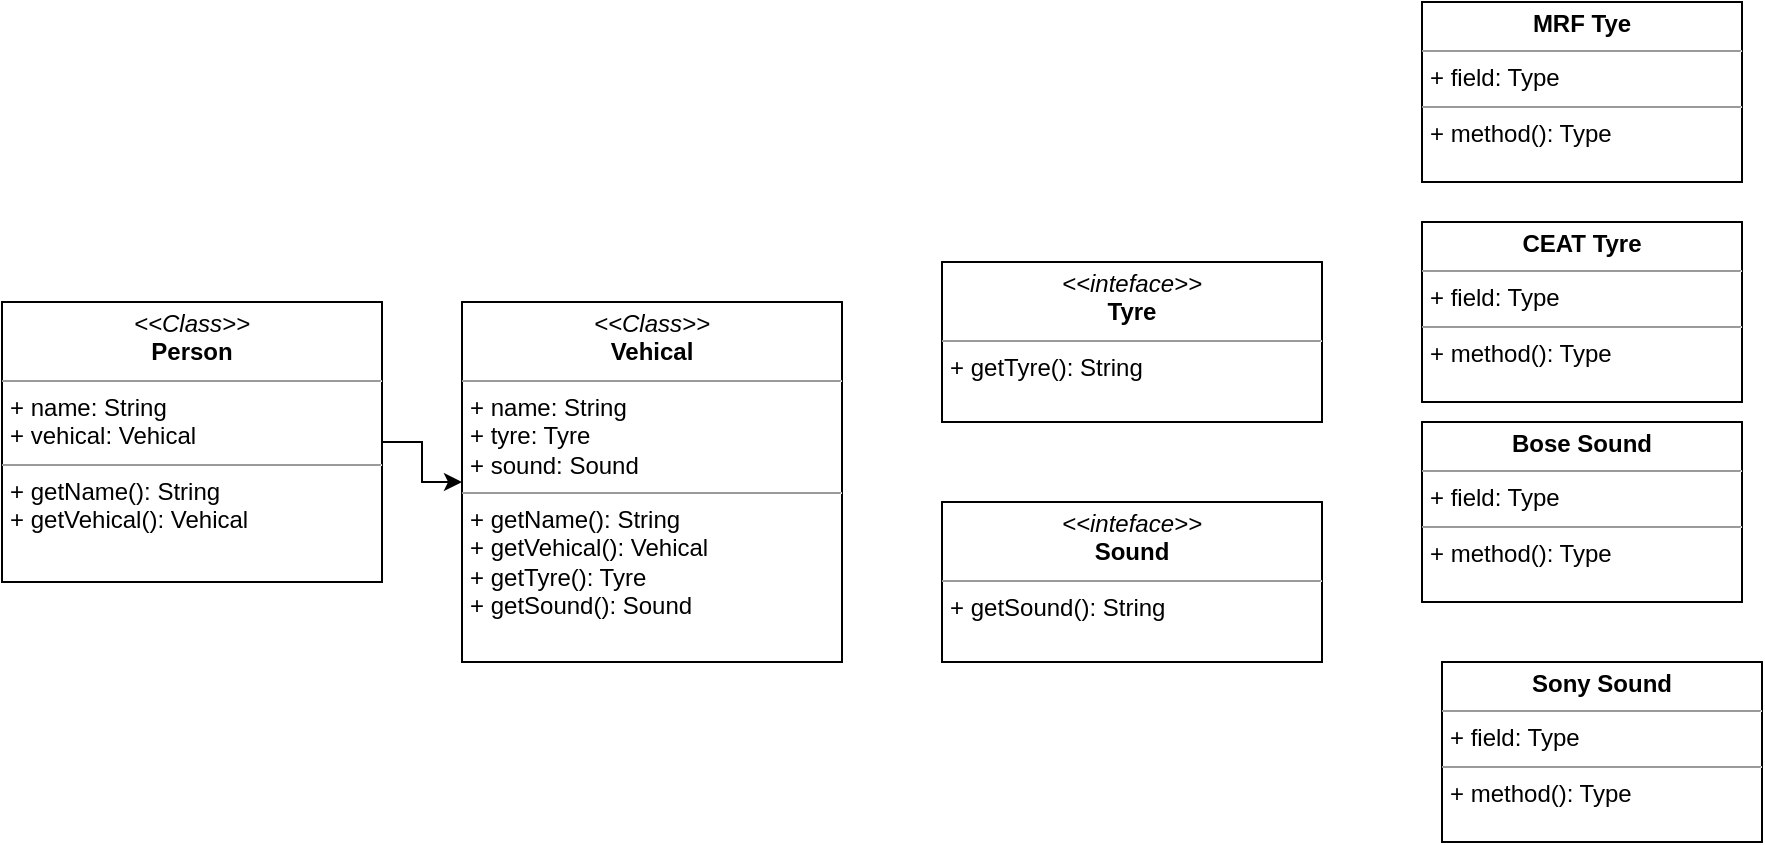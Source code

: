 <mxfile version="20.2.3" type="github" pages="2">
  <diagram id="M56MohQe3gn_tHIKr55m" name="Wrong Approach">
    <mxGraphModel dx="782" dy="474" grid="1" gridSize="10" guides="1" tooltips="1" connect="1" arrows="1" fold="1" page="1" pageScale="1" pageWidth="850" pageHeight="1100" math="0" shadow="0">
      <root>
        <mxCell id="0" />
        <mxCell id="1" parent="0" />
        <mxCell id="rKrlnyCDuzlIE2HxYTNS-6" value="" style="edgeStyle=orthogonalEdgeStyle;rounded=0;orthogonalLoop=1;jettySize=auto;html=1;" edge="1" parent="1" source="rKrlnyCDuzlIE2HxYTNS-1" target="rKrlnyCDuzlIE2HxYTNS-2">
          <mxGeometry relative="1" as="geometry" />
        </mxCell>
        <mxCell id="rKrlnyCDuzlIE2HxYTNS-1" value="&lt;p style=&quot;margin:0px;margin-top:4px;text-align:center;&quot;&gt;&lt;i&gt;&amp;lt;&amp;lt;Class&amp;gt;&amp;gt;&lt;/i&gt;&lt;br&gt;&lt;b&gt;Person&lt;/b&gt;&lt;/p&gt;&lt;hr size=&quot;1&quot;&gt;&lt;p style=&quot;margin:0px;margin-left:4px;&quot;&gt;+ name: String&lt;br&gt;+ vehical: Vehical&lt;/p&gt;&lt;hr size=&quot;1&quot;&gt;&lt;p style=&quot;margin:0px;margin-left:4px;&quot;&gt;+ getName(): String&lt;br&gt;+ getVehical(): Vehical&lt;/p&gt;" style="verticalAlign=top;align=left;overflow=fill;fontSize=12;fontFamily=Helvetica;html=1;" vertex="1" parent="1">
          <mxGeometry x="40" y="180" width="190" height="140" as="geometry" />
        </mxCell>
        <mxCell id="rKrlnyCDuzlIE2HxYTNS-2" value="&lt;p style=&quot;margin:0px;margin-top:4px;text-align:center;&quot;&gt;&lt;i&gt;&amp;lt;&amp;lt;Class&amp;gt;&amp;gt;&lt;/i&gt;&lt;br&gt;&lt;b&gt;Vehical&lt;/b&gt;&lt;/p&gt;&lt;hr size=&quot;1&quot;&gt;&lt;p style=&quot;margin:0px;margin-left:4px;&quot;&gt;+ name: String&lt;br&gt;+ tyre: Tyre&lt;/p&gt;&lt;p style=&quot;margin:0px;margin-left:4px;&quot;&gt;+ sound: Sound&lt;/p&gt;&lt;hr size=&quot;1&quot;&gt;&lt;p style=&quot;margin:0px;margin-left:4px;&quot;&gt;+ getName(): String&lt;br&gt;+ getVehical(): Vehical&lt;/p&gt;&lt;p style=&quot;margin:0px;margin-left:4px;&quot;&gt;+ getTyre(): Tyre&lt;/p&gt;&lt;p style=&quot;margin:0px;margin-left:4px;&quot;&gt;+ getSound(): Sound&lt;/p&gt;" style="verticalAlign=top;align=left;overflow=fill;fontSize=12;fontFamily=Helvetica;html=1;" vertex="1" parent="1">
          <mxGeometry x="270" y="180" width="190" height="180" as="geometry" />
        </mxCell>
        <mxCell id="rKrlnyCDuzlIE2HxYTNS-3" value="&lt;p style=&quot;margin:0px;margin-top:4px;text-align:center;&quot;&gt;&lt;i&gt;&amp;lt;&amp;lt;inteface&amp;gt;&amp;gt;&lt;/i&gt;&lt;br&gt;&lt;b&gt;Tyre&lt;/b&gt;&lt;/p&gt;&lt;hr size=&quot;1&quot;&gt;&lt;p style=&quot;margin:0px;margin-left:4px;&quot;&gt;&lt;/p&gt;&lt;p style=&quot;margin:0px;margin-left:4px;&quot;&gt;&lt;span style=&quot;background-color: initial;&quot;&gt;+ getTyre(): String&lt;/span&gt;&lt;br&gt;&lt;/p&gt;&lt;p style=&quot;margin:0px;margin-left:4px;&quot;&gt;&lt;br&gt;&lt;/p&gt;" style="verticalAlign=top;align=left;overflow=fill;fontSize=12;fontFamily=Helvetica;html=1;" vertex="1" parent="1">
          <mxGeometry x="510" y="160" width="190" height="80" as="geometry" />
        </mxCell>
        <mxCell id="rKrlnyCDuzlIE2HxYTNS-4" value="&lt;p style=&quot;margin:0px;margin-top:4px;text-align:center;&quot;&gt;&lt;i&gt;&amp;lt;&amp;lt;inteface&amp;gt;&amp;gt;&lt;/i&gt;&lt;br&gt;&lt;b&gt;Sound&lt;/b&gt;&lt;/p&gt;&lt;hr size=&quot;1&quot;&gt;&lt;p style=&quot;margin:0px;margin-left:4px;&quot;&gt;&lt;/p&gt;&lt;p style=&quot;margin:0px;margin-left:4px;&quot;&gt;&lt;span style=&quot;background-color: initial;&quot;&gt;+ getSound(): String&lt;/span&gt;&lt;br&gt;&lt;/p&gt;&lt;p style=&quot;margin:0px;margin-left:4px;&quot;&gt;&lt;br&gt;&lt;/p&gt;" style="verticalAlign=top;align=left;overflow=fill;fontSize=12;fontFamily=Helvetica;html=1;" vertex="1" parent="1">
          <mxGeometry x="510" y="280" width="190" height="80" as="geometry" />
        </mxCell>
        <mxCell id="rKrlnyCDuzlIE2HxYTNS-7" value="&lt;p style=&quot;margin:0px;margin-top:4px;text-align:center;&quot;&gt;&lt;b&gt;MRF Tye&lt;/b&gt;&lt;/p&gt;&lt;hr size=&quot;1&quot;&gt;&lt;p style=&quot;margin:0px;margin-left:4px;&quot;&gt;+ field: Type&lt;/p&gt;&lt;hr size=&quot;1&quot;&gt;&lt;p style=&quot;margin:0px;margin-left:4px;&quot;&gt;+ method(): Type&lt;/p&gt;" style="verticalAlign=top;align=left;overflow=fill;fontSize=12;fontFamily=Helvetica;html=1;" vertex="1" parent="1">
          <mxGeometry x="750" y="30" width="160" height="90" as="geometry" />
        </mxCell>
        <mxCell id="rKrlnyCDuzlIE2HxYTNS-8" value="&lt;p style=&quot;margin:0px;margin-top:4px;text-align:center;&quot;&gt;&lt;b&gt;CEAT Tyre&lt;/b&gt;&lt;/p&gt;&lt;hr size=&quot;1&quot;&gt;&lt;p style=&quot;margin:0px;margin-left:4px;&quot;&gt;+ field: Type&lt;/p&gt;&lt;hr size=&quot;1&quot;&gt;&lt;p style=&quot;margin:0px;margin-left:4px;&quot;&gt;+ method(): Type&lt;/p&gt;" style="verticalAlign=top;align=left;overflow=fill;fontSize=12;fontFamily=Helvetica;html=1;" vertex="1" parent="1">
          <mxGeometry x="750" y="140" width="160" height="90" as="geometry" />
        </mxCell>
        <mxCell id="rKrlnyCDuzlIE2HxYTNS-10" value="&lt;p style=&quot;margin:0px;margin-top:4px;text-align:center;&quot;&gt;&lt;b&gt;Bose Sound&lt;/b&gt;&lt;/p&gt;&lt;hr size=&quot;1&quot;&gt;&lt;p style=&quot;margin:0px;margin-left:4px;&quot;&gt;+ field: Type&lt;/p&gt;&lt;hr size=&quot;1&quot;&gt;&lt;p style=&quot;margin:0px;margin-left:4px;&quot;&gt;+ method(): Type&lt;/p&gt;" style="verticalAlign=top;align=left;overflow=fill;fontSize=12;fontFamily=Helvetica;html=1;" vertex="1" parent="1">
          <mxGeometry x="750" y="240" width="160" height="90" as="geometry" />
        </mxCell>
        <mxCell id="rKrlnyCDuzlIE2HxYTNS-11" value="&lt;p style=&quot;margin:0px;margin-top:4px;text-align:center;&quot;&gt;&lt;b&gt;Sony Sound&lt;/b&gt;&lt;/p&gt;&lt;hr size=&quot;1&quot;&gt;&lt;p style=&quot;margin:0px;margin-left:4px;&quot;&gt;+ field: Type&lt;/p&gt;&lt;hr size=&quot;1&quot;&gt;&lt;p style=&quot;margin:0px;margin-left:4px;&quot;&gt;+ method(): Type&lt;/p&gt;" style="verticalAlign=top;align=left;overflow=fill;fontSize=12;fontFamily=Helvetica;html=1;" vertex="1" parent="1">
          <mxGeometry x="760" y="360" width="160" height="90" as="geometry" />
        </mxCell>
      </root>
    </mxGraphModel>
  </diagram>
  <diagram name="Right Approach" id="KXy_tJYm0RuHwhu-ZPjQ">
    <mxGraphModel dx="1117" dy="677" grid="1" gridSize="10" guides="1" tooltips="1" connect="1" arrows="1" fold="1" page="1" pageScale="1" pageWidth="850" pageHeight="1100" math="0" shadow="0">
      <root>
        <mxCell id="06j3QwzHgZfmncDx6VLc-0" />
        <mxCell id="06j3QwzHgZfmncDx6VLc-1" parent="06j3QwzHgZfmncDx6VLc-0" />
        <mxCell id="06j3QwzHgZfmncDx6VLc-2" value="" style="edgeStyle=orthogonalEdgeStyle;rounded=0;orthogonalLoop=1;jettySize=auto;html=1;" edge="1" parent="06j3QwzHgZfmncDx6VLc-1" source="06j3QwzHgZfmncDx6VLc-3" target="06j3QwzHgZfmncDx6VLc-4">
          <mxGeometry relative="1" as="geometry" />
        </mxCell>
        <mxCell id="06j3QwzHgZfmncDx6VLc-3" value="&lt;p style=&quot;margin:0px;margin-top:4px;text-align:center;&quot;&gt;&lt;i&gt;&amp;lt;&amp;lt;Class&amp;gt;&amp;gt;&lt;/i&gt;&lt;br&gt;&lt;b&gt;Person&lt;/b&gt;&lt;/p&gt;&lt;hr size=&quot;1&quot;&gt;&lt;p style=&quot;margin:0px;margin-left:4px;&quot;&gt;+ name: String&lt;br&gt;+ vehical: Vehical&lt;/p&gt;&lt;hr size=&quot;1&quot;&gt;&lt;p style=&quot;margin:0px;margin-left:4px;&quot;&gt;+ getName(): String&lt;br&gt;+ getVehical(): Vehical&lt;/p&gt;" style="verticalAlign=top;align=left;overflow=fill;fontSize=12;fontFamily=Helvetica;html=1;" vertex="1" parent="06j3QwzHgZfmncDx6VLc-1">
          <mxGeometry x="60" y="40" width="190" height="140" as="geometry" />
        </mxCell>
        <mxCell id="06j3QwzHgZfmncDx6VLc-4" value="&lt;p style=&quot;margin:0px;margin-top:4px;text-align:center;&quot;&gt;&lt;i&gt;&amp;lt;&amp;lt;Class&amp;gt;&amp;gt;&lt;/i&gt;&lt;br&gt;&lt;b&gt;Vehical&lt;/b&gt;&lt;/p&gt;&lt;hr size=&quot;1&quot;&gt;&lt;p style=&quot;margin:0px;margin-left:4px;&quot;&gt;+ name: String&lt;br&gt;+ vehicleService: VehicalService&lt;/p&gt;&lt;p style=&quot;margin:0px;margin-left:4px;&quot;&gt;&lt;br&gt;&lt;/p&gt;&lt;hr size=&quot;1&quot;&gt;&lt;p style=&quot;margin:0px;margin-left:4px;&quot;&gt;+ getVehicalService(): VehicalService&lt;br&gt;&lt;br&gt;&lt;/p&gt;" style="verticalAlign=top;align=left;overflow=fill;fontSize=12;fontFamily=Helvetica;html=1;" vertex="1" parent="06j3QwzHgZfmncDx6VLc-1">
          <mxGeometry x="290" y="40" width="220" height="150" as="geometry" />
        </mxCell>
        <mxCell id="06j3QwzHgZfmncDx6VLc-5" value="&lt;p style=&quot;margin:0px;margin-top:4px;text-align:center;&quot;&gt;&lt;i&gt;&amp;lt;&amp;lt;inteface&amp;gt;&amp;gt;&lt;/i&gt;&lt;br&gt;&lt;b&gt;Tyre&lt;/b&gt;&lt;/p&gt;&lt;hr size=&quot;1&quot;&gt;&lt;p style=&quot;margin:0px;margin-left:4px;&quot;&gt;&lt;/p&gt;&lt;p style=&quot;margin:0px;margin-left:4px;&quot;&gt;&lt;span style=&quot;background-color: initial;&quot;&gt;+ getTyre(): String&lt;/span&gt;&lt;br&gt;&lt;/p&gt;&lt;p style=&quot;margin:0px;margin-left:4px;&quot;&gt;&lt;br&gt;&lt;/p&gt;" style="verticalAlign=top;align=left;overflow=fill;fontSize=12;fontFamily=Helvetica;html=1;" vertex="1" parent="06j3QwzHgZfmncDx6VLc-1">
          <mxGeometry x="20" y="537" width="190" height="80" as="geometry" />
        </mxCell>
        <mxCell id="06j3QwzHgZfmncDx6VLc-6" value="&lt;p style=&quot;margin:0px;margin-top:4px;text-align:center;&quot;&gt;&lt;i&gt;&amp;lt;&amp;lt;inteface&amp;gt;&amp;gt;&lt;/i&gt;&lt;br&gt;&lt;b&gt;Sound&lt;/b&gt;&lt;/p&gt;&lt;hr size=&quot;1&quot;&gt;&lt;p style=&quot;margin:0px;margin-left:4px;&quot;&gt;&lt;/p&gt;&lt;p style=&quot;margin:0px;margin-left:4px;&quot;&gt;&lt;span style=&quot;background-color: initial;&quot;&gt;+ getSound(): String&lt;/span&gt;&lt;br&gt;&lt;/p&gt;&lt;p style=&quot;margin:0px;margin-left:4px;&quot;&gt;&lt;br&gt;&lt;/p&gt;" style="verticalAlign=top;align=left;overflow=fill;fontSize=12;fontFamily=Helvetica;html=1;" vertex="1" parent="06j3QwzHgZfmncDx6VLc-1">
          <mxGeometry x="425" y="390" width="190" height="80" as="geometry" />
        </mxCell>
        <mxCell id="06j3QwzHgZfmncDx6VLc-7" value="&lt;p style=&quot;margin:0px;margin-top:4px;text-align:center;&quot;&gt;&lt;b&gt;MRF Tye&lt;/b&gt;&lt;/p&gt;&lt;hr size=&quot;1&quot;&gt;&lt;p style=&quot;margin:0px;margin-left:4px;&quot;&gt;+ field: Type&lt;/p&gt;&lt;hr size=&quot;1&quot;&gt;&lt;p style=&quot;margin:0px;margin-left:4px;&quot;&gt;+ method(): Type&lt;/p&gt;" style="verticalAlign=top;align=left;overflow=fill;fontSize=12;fontFamily=Helvetica;html=1;" vertex="1" parent="06j3QwzHgZfmncDx6VLc-1">
          <mxGeometry x="345" y="600" width="160" height="90" as="geometry" />
        </mxCell>
        <mxCell id="06j3QwzHgZfmncDx6VLc-8" value="&lt;p style=&quot;margin:0px;margin-top:4px;text-align:center;&quot;&gt;&lt;b&gt;CEAT Tyre&lt;/b&gt;&lt;/p&gt;&lt;hr size=&quot;1&quot;&gt;&lt;p style=&quot;margin:0px;margin-left:4px;&quot;&gt;+ field: Type&lt;/p&gt;&lt;hr size=&quot;1&quot;&gt;&lt;p style=&quot;margin:0px;margin-left:4px;&quot;&gt;+ method(): Type&lt;/p&gt;" style="verticalAlign=top;align=left;overflow=fill;fontSize=12;fontFamily=Helvetica;html=1;" vertex="1" parent="06j3QwzHgZfmncDx6VLc-1">
          <mxGeometry x="345" y="710" width="160" height="90" as="geometry" />
        </mxCell>
        <mxCell id="06j3QwzHgZfmncDx6VLc-9" value="&lt;p style=&quot;margin:0px;margin-top:4px;text-align:center;&quot;&gt;&lt;b&gt;Bose Sound&lt;/b&gt;&lt;/p&gt;&lt;hr size=&quot;1&quot;&gt;&lt;p style=&quot;margin:0px;margin-left:4px;&quot;&gt;+ field: Type&lt;/p&gt;&lt;hr size=&quot;1&quot;&gt;&lt;p style=&quot;margin:0px;margin-left:4px;&quot;&gt;+ method(): Type&lt;/p&gt;" style="verticalAlign=top;align=left;overflow=fill;fontSize=12;fontFamily=Helvetica;html=1;" vertex="1" parent="06j3QwzHgZfmncDx6VLc-1">
          <mxGeometry x="750" y="328" width="160" height="90" as="geometry" />
        </mxCell>
        <mxCell id="06j3QwzHgZfmncDx6VLc-10" value="&lt;p style=&quot;margin:0px;margin-top:4px;text-align:center;&quot;&gt;&lt;b&gt;Sony Sound&lt;/b&gt;&lt;/p&gt;&lt;hr size=&quot;1&quot;&gt;&lt;p style=&quot;margin:0px;margin-left:4px;&quot;&gt;+ field: Type&lt;/p&gt;&lt;hr size=&quot;1&quot;&gt;&lt;p style=&quot;margin:0px;margin-left:4px;&quot;&gt;+ method(): Type&lt;/p&gt;" style="verticalAlign=top;align=left;overflow=fill;fontSize=12;fontFamily=Helvetica;html=1;" vertex="1" parent="06j3QwzHgZfmncDx6VLc-1">
          <mxGeometry x="760" y="444" width="160" height="90" as="geometry" />
        </mxCell>
        <mxCell id="NBcifwNoJo6h5vJW3BkZ-3" value="" style="edgeStyle=orthogonalEdgeStyle;rounded=0;orthogonalLoop=1;jettySize=auto;html=1;" edge="1" parent="06j3QwzHgZfmncDx6VLc-1" source="NBcifwNoJo6h5vJW3BkZ-0" target="06j3QwzHgZfmncDx6VLc-5">
          <mxGeometry relative="1" as="geometry" />
        </mxCell>
        <mxCell id="NBcifwNoJo6h5vJW3BkZ-0" value="&lt;p style=&quot;margin:0px;margin-top:4px;text-align:center;&quot;&gt;&lt;i&gt;&amp;lt;&amp;lt;Class&amp;gt;&amp;gt;&lt;/i&gt;&lt;br&gt;&lt;b&gt;VehicalService&lt;/b&gt;&lt;/p&gt;&lt;hr size=&quot;1&quot;&gt;&lt;p style=&quot;margin:0px;margin-left:4px;&quot;&gt;+ tyre: Tyre&lt;br&gt;+ sound: Sound&lt;/p&gt;&lt;p style=&quot;margin:0px;margin-left:4px;&quot;&gt;&lt;br&gt;&lt;/p&gt;&lt;hr size=&quot;1&quot;&gt;&lt;p style=&quot;margin:0px;margin-left:4px;&quot;&gt;&lt;span style=&quot;background-color: initial;&quot;&gt;+ rotate(): Tyre&lt;/span&gt;&lt;br&gt;&lt;/p&gt;&lt;p style=&quot;margin:0px;margin-left:4px;&quot;&gt;+ makeSound(): Sound&lt;/p&gt;" style="verticalAlign=top;align=left;overflow=fill;fontSize=12;fontFamily=Helvetica;html=1;" vertex="1" parent="06j3QwzHgZfmncDx6VLc-1">
          <mxGeometry x="50" y="240" width="220" height="200" as="geometry" />
        </mxCell>
        <mxCell id="NBcifwNoJo6h5vJW3BkZ-2" value="" style="endArrow=open;endFill=1;endSize=12;html=1;rounded=0;exitX=1;exitY=0.75;exitDx=0;exitDy=0;entryX=0.674;entryY=-0.021;entryDx=0;entryDy=0;entryPerimeter=0;" edge="1" parent="06j3QwzHgZfmncDx6VLc-1" source="NBcifwNoJo6h5vJW3BkZ-0" target="06j3QwzHgZfmncDx6VLc-6">
          <mxGeometry width="160" relative="1" as="geometry">
            <mxPoint x="320" y="510" as="sourcePoint" />
            <mxPoint x="480" y="510" as="targetPoint" />
          </mxGeometry>
        </mxCell>
        <mxCell id="NBcifwNoJo6h5vJW3BkZ-5" value="" style="endArrow=open;endFill=1;endSize=12;html=1;rounded=0;entryX=0;entryY=0.5;entryDx=0;entryDy=0;" edge="1" parent="06j3QwzHgZfmncDx6VLc-1" target="06j3QwzHgZfmncDx6VLc-7">
          <mxGeometry width="160" relative="1" as="geometry">
            <mxPoint x="210" y="580" as="sourcePoint" />
            <mxPoint x="370" y="580" as="targetPoint" />
          </mxGeometry>
        </mxCell>
        <mxCell id="NBcifwNoJo6h5vJW3BkZ-6" value="" style="endArrow=open;endFill=1;endSize=12;html=1;rounded=0;" edge="1" parent="06j3QwzHgZfmncDx6VLc-1">
          <mxGeometry width="160" relative="1" as="geometry">
            <mxPoint x="220" y="590" as="sourcePoint" />
            <mxPoint x="340" y="750" as="targetPoint" />
          </mxGeometry>
        </mxCell>
      </root>
    </mxGraphModel>
  </diagram>
</mxfile>
